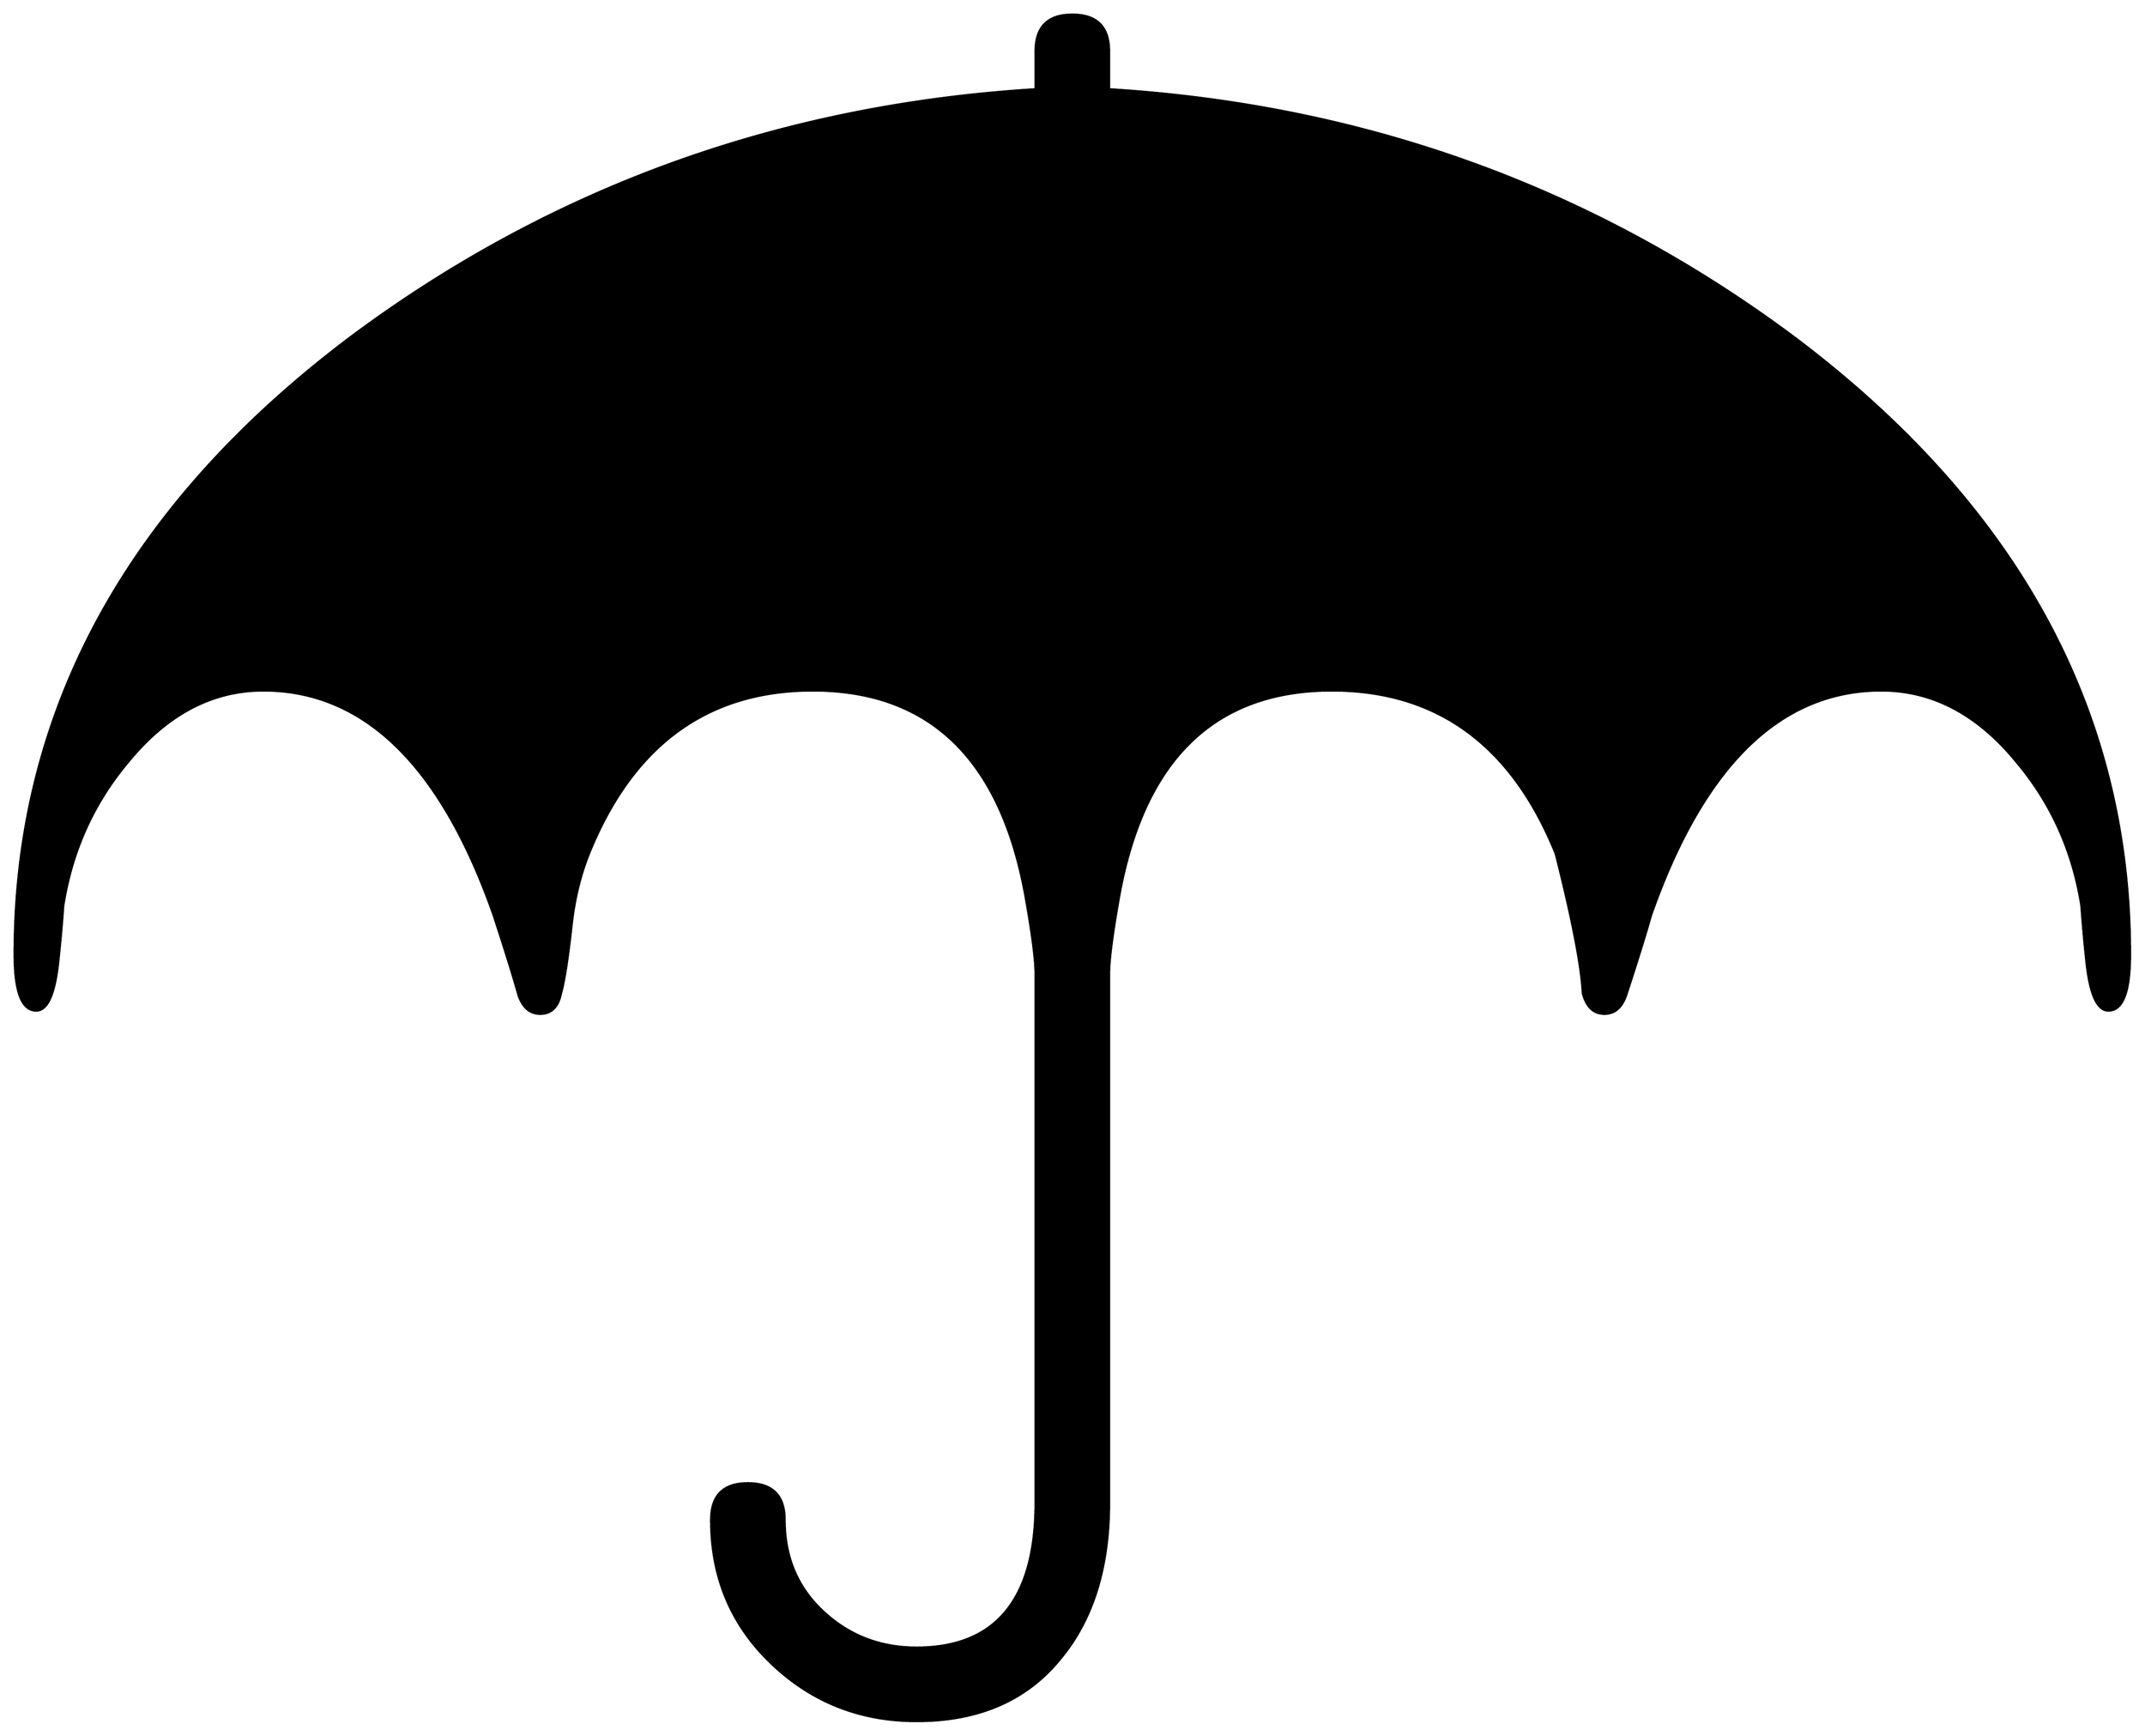 


\begin{tikzpicture}[y=0.80pt, x=0.80pt, yscale=-1.0, xscale=1.0, inner sep=0pt, outer sep=0pt]
\begin{scope}[shift={(100.0,1471.0)},nonzero rule]
  \path[draw=.,fill=.,line width=1.600pt] (2056.0,-267.0) ..
    controls (2056.0,-232.333) and (2049.333,-215.0) ..
    (2036.0,-215.0) .. controls (2026.0,-215.0) and
    (2019.333,-229.0) .. (2016.0,-257.0) .. controls
    (2014.0,-275.0) and (2012.333,-293.333) .. (2011.0,-312.0) ..
    controls (2003.0,-362.667) and (1983.0,-407.0) ..
    (1951.0,-445.0) .. controls (1915.0,-489.0) and
    (1873.333,-511.0) .. (1826.0,-511.0) .. controls
    (1732.667,-511.0) and (1661.667,-441.667) .. (1613.0,-303.0) ..
    controls (1608.333,-286.333) and (1600.667,-261.667) ..
    (1590.0,-229.0) .. controls (1586.0,-217.667) and
    (1579.333,-212.0) .. (1570.0,-212.0) .. controls
    (1560.0,-212.0) and (1553.333,-218.333) .. (1550.0,-231.0) ..
    controls (1548.667,-256.333) and (1540.333,-299.333) ..
    (1525.0,-360.0) .. controls (1484.333,-460.667) and
    (1415.333,-511.0) .. (1318.0,-511.0) .. controls
    (1209.333,-511.0) and (1143.667,-447.0) .. (1121.0,-319.0) ..
    controls (1115.0,-285.0) and (1112.0,-261.667) ..
    (1112.0,-249.0) -- (1112.0,240.0) .. controls (1112.0,299.333)
    and (1097.333,347.0) .. (1068.0,383.0) .. controls
    (1036.667,422.333) and (992.0,442.0) .. (934.0,442.0) ..
    controls (881.333,442.0) and (836.333,424.0) .. (799.0,388.0) ..
    controls (762.333,352.667) and (744.0,308.667) .. (744.0,256.0) ..
    controls (744.0,233.333) and (755.333,222.0) .. (778.0,222.0) ..
    controls (800.667,222.0) and (812.0,233.333) .. (812.0,256.0) ..
    controls (812.0,290.0) and (823.667,318.0) .. (847.0,340.0) ..
    controls (871.0,362.667) and (900.0,374.0) .. (934.0,374.0) ..
    controls (1007.333,374.0) and (1044.0,329.333) .. (1044.0,240.0)
    -- (1044.0,-249.0) .. controls (1044.0,-261.667) and
    (1041.0,-285.0) .. (1035.0,-319.0) .. controls
    (1012.333,-447.0) and (946.667,-511.0) .. (838.0,-511.0) ..
    controls (740.667,-511.0) and (671.667,-460.667) .. (631.0,-360.0)
    .. controls (623.0,-340.0) and (617.667,-318.0) ..
    (615.0,-294.0) .. controls (611.667,-263.333) and (608.333,-242.0)
    .. (605.0,-230.0) .. controls (602.333,-218.0) and
    (596.0,-212.0) .. (586.0,-212.0) .. controls (576.667,-212.0)
    and (570.0,-217.667) .. (566.0,-229.0) .. controls
    (561.333,-245.667) and (553.667,-270.333) .. (543.0,-303.0) ..
    controls (494.333,-441.667) and (423.333,-511.0) .. (330.0,-511.0)
    .. controls (282.667,-511.0) and (241.0,-489.0) ..
    (205.0,-445.0) .. controls (173.0,-407.0) and (153.0,-362.667)
    .. (145.0,-312.0) .. controls (143.667,-293.333) and
    (142.0,-275.0) .. (140.0,-257.0) .. controls (136.667,-229.0)
    and (130.0,-215.0) .. (120.0,-215.0) .. controls
    (106.667,-215.0) and (100.0,-232.333) .. (100.0,-267.0) ..
    controls (100.0,-491.667) and (203.667,-682.0) .. (411.0,-838.0)
    .. controls (596.333,-976.0) and (807.333,-1052.333) ..
    (1044.0,-1067.0) -- (1044.0,-1102.0) .. controls
    (1044.0,-1124.667) and (1055.333,-1136.0) .. (1078.0,-1136.0) ..
    controls (1100.667,-1136.0) and (1112.0,-1124.667) ..
    (1112.0,-1102.0) -- (1112.0,-1067.0) .. controls
    (1348.667,-1052.333) and (1559.667,-976.0) .. (1745.0,-838.0) ..
    controls (1952.333,-682.0) and (2056.0,-491.667) ..
    (2056.0,-267.0) -- cycle;
\end{scope}

\end{tikzpicture}

